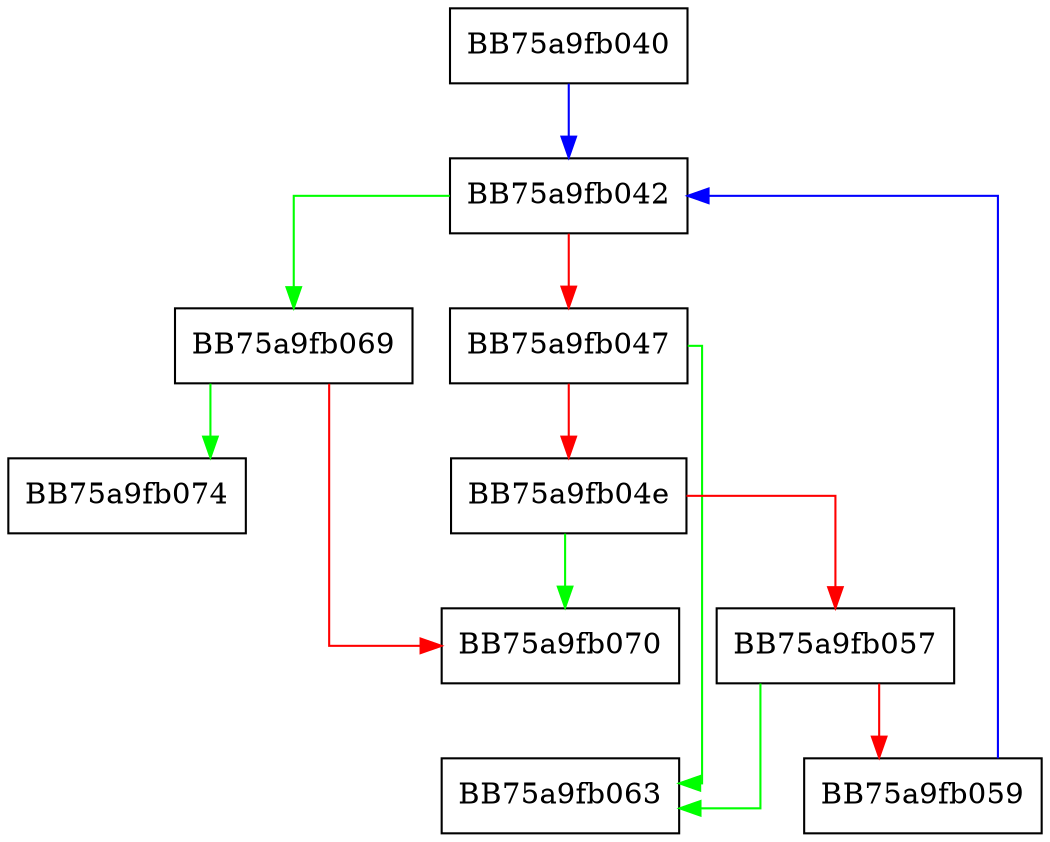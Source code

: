 digraph do_compare {
  node [shape="box"];
  graph [splines=ortho];
  BB75a9fb040 -> BB75a9fb042 [color="blue"];
  BB75a9fb042 -> BB75a9fb069 [color="green"];
  BB75a9fb042 -> BB75a9fb047 [color="red"];
  BB75a9fb047 -> BB75a9fb063 [color="green"];
  BB75a9fb047 -> BB75a9fb04e [color="red"];
  BB75a9fb04e -> BB75a9fb070 [color="green"];
  BB75a9fb04e -> BB75a9fb057 [color="red"];
  BB75a9fb057 -> BB75a9fb063 [color="green"];
  BB75a9fb057 -> BB75a9fb059 [color="red"];
  BB75a9fb059 -> BB75a9fb042 [color="blue"];
  BB75a9fb069 -> BB75a9fb074 [color="green"];
  BB75a9fb069 -> BB75a9fb070 [color="red"];
}